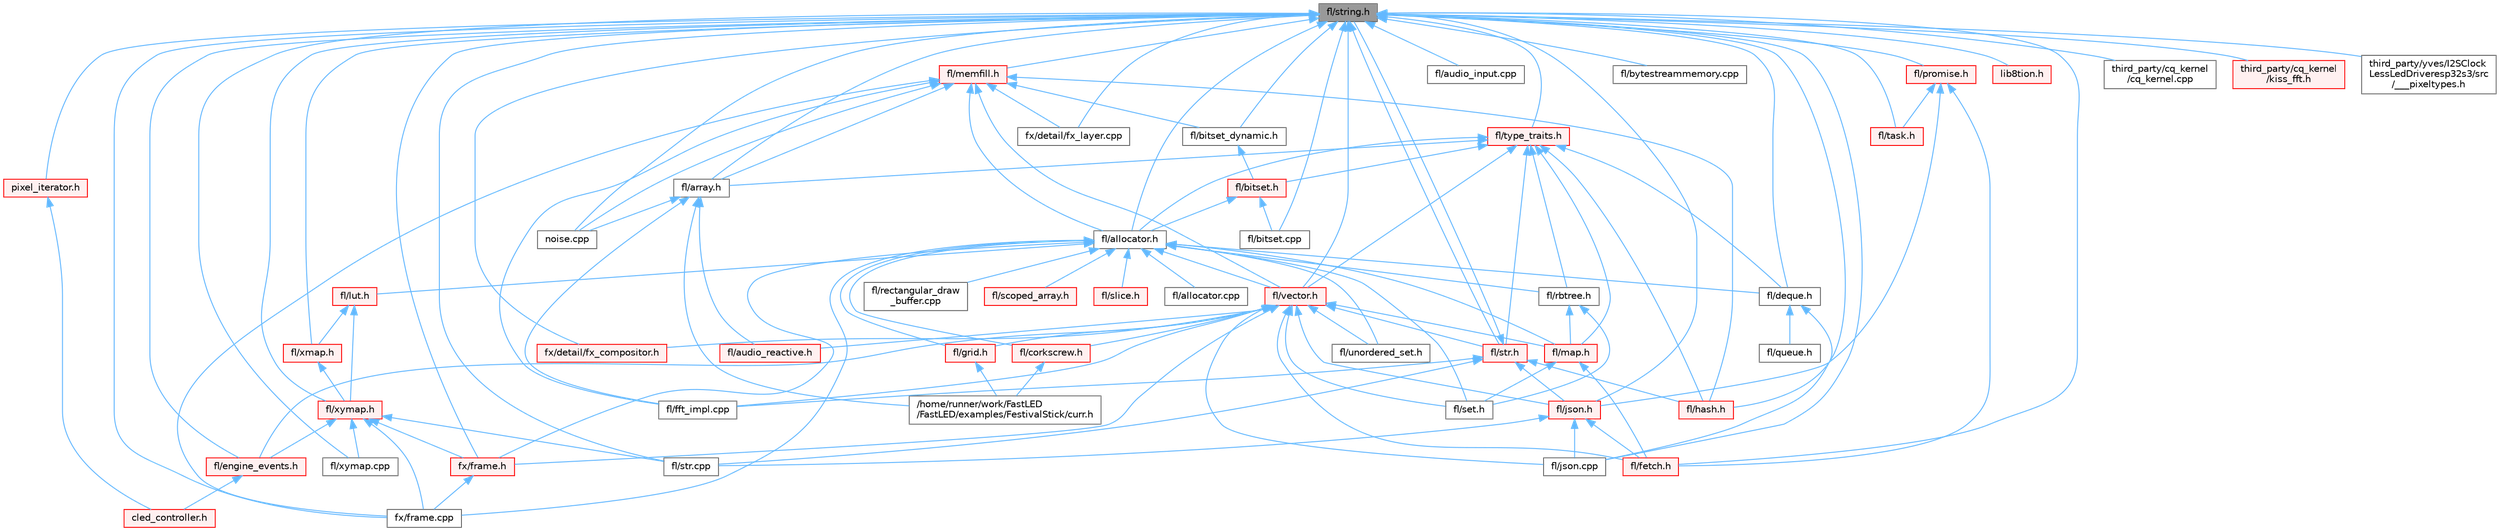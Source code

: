 digraph "fl/string.h"
{
 // INTERACTIVE_SVG=YES
 // LATEX_PDF_SIZE
  bgcolor="transparent";
  edge [fontname=Helvetica,fontsize=10,labelfontname=Helvetica,labelfontsize=10];
  node [fontname=Helvetica,fontsize=10,shape=box,height=0.2,width=0.4];
  Node1 [id="Node000001",label="fl/string.h",height=0.2,width=0.4,color="gray40", fillcolor="grey60", style="filled", fontcolor="black",tooltip=" "];
  Node1 -> Node2 [id="edge1_Node000001_Node000002",dir="back",color="steelblue1",style="solid",tooltip=" "];
  Node2 [id="Node000002",label="fl/allocator.h",height=0.2,width=0.4,color="grey40", fillcolor="white", style="filled",URL="$da/da9/allocator_8h.html",tooltip=" "];
  Node2 -> Node3 [id="edge2_Node000002_Node000003",dir="back",color="steelblue1",style="solid",tooltip=" "];
  Node3 [id="Node000003",label="fl/allocator.cpp",height=0.2,width=0.4,color="grey40", fillcolor="white", style="filled",URL="$d6/d89/allocator_8cpp.html",tooltip=" "];
  Node2 -> Node4 [id="edge3_Node000002_Node000004",dir="back",color="steelblue1",style="solid",tooltip=" "];
  Node4 [id="Node000004",label="fl/corkscrew.h",height=0.2,width=0.4,color="red", fillcolor="#FFF0F0", style="filled",URL="$d1/dd4/src_2fl_2corkscrew_8h.html",tooltip="Corkscrew LED strip projection and rendering."];
  Node4 -> Node6 [id="edge4_Node000004_Node000006",dir="back",color="steelblue1",style="solid",tooltip=" "];
  Node6 [id="Node000006",label="/home/runner/work/FastLED\l/FastLED/examples/FestivalStick/curr.h",height=0.2,width=0.4,color="grey40", fillcolor="white", style="filled",URL="$d4/d06/curr_8h.html",tooltip=" "];
  Node2 -> Node8 [id="edge5_Node000002_Node000008",dir="back",color="steelblue1",style="solid",tooltip=" "];
  Node8 [id="Node000008",label="fl/deque.h",height=0.2,width=0.4,color="grey40", fillcolor="white", style="filled",URL="$dc/d44/deque_8h.html",tooltip=" "];
  Node8 -> Node9 [id="edge6_Node000008_Node000009",dir="back",color="steelblue1",style="solid",tooltip=" "];
  Node9 [id="Node000009",label="fl/json.cpp",height=0.2,width=0.4,color="grey40", fillcolor="white", style="filled",URL="$dd/d55/json_8cpp.html",tooltip=" "];
  Node8 -> Node10 [id="edge7_Node000008_Node000010",dir="back",color="steelblue1",style="solid",tooltip=" "];
  Node10 [id="Node000010",label="fl/queue.h",height=0.2,width=0.4,color="grey40", fillcolor="white", style="filled",URL="$d8/d38/queue_8h.html",tooltip=" "];
  Node2 -> Node11 [id="edge8_Node000002_Node000011",dir="back",color="steelblue1",style="solid",tooltip=" "];
  Node11 [id="Node000011",label="fl/grid.h",height=0.2,width=0.4,color="red", fillcolor="#FFF0F0", style="filled",URL="$da/d15/grid_8h.html",tooltip=" "];
  Node11 -> Node6 [id="edge9_Node000011_Node000006",dir="back",color="steelblue1",style="solid",tooltip=" "];
  Node2 -> Node33 [id="edge10_Node000002_Node000033",dir="back",color="steelblue1",style="solid",tooltip=" "];
  Node33 [id="Node000033",label="fl/lut.h",height=0.2,width=0.4,color="red", fillcolor="#FFF0F0", style="filled",URL="$db/d54/lut_8h.html",tooltip=" "];
  Node33 -> Node211 [id="edge11_Node000033_Node000211",dir="back",color="steelblue1",style="solid",tooltip=" "];
  Node211 [id="Node000211",label="fl/xmap.h",height=0.2,width=0.4,color="red", fillcolor="#FFF0F0", style="filled",URL="$dd/dcc/xmap_8h.html",tooltip=" "];
  Node211 -> Node213 [id="edge12_Node000211_Node000213",dir="back",color="steelblue1",style="solid",tooltip=" "];
  Node213 [id="Node000213",label="fl/xymap.h",height=0.2,width=0.4,color="red", fillcolor="#FFF0F0", style="filled",URL="$da/d61/xymap_8h.html",tooltip=" "];
  Node213 -> Node178 [id="edge13_Node000213_Node000178",dir="back",color="steelblue1",style="solid",tooltip=" "];
  Node178 [id="Node000178",label="fl/engine_events.h",height=0.2,width=0.4,color="red", fillcolor="#FFF0F0", style="filled",URL="$db/dc0/engine__events_8h.html",tooltip=" "];
  Node178 -> Node45 [id="edge14_Node000178_Node000045",dir="back",color="steelblue1",style="solid",tooltip=" "];
  Node45 [id="Node000045",label="cled_controller.h",height=0.2,width=0.4,color="red", fillcolor="#FFF0F0", style="filled",URL="$db/d6d/cled__controller_8h.html",tooltip="base definitions used by led controllers for writing out led data"];
  Node213 -> Node226 [id="edge15_Node000213_Node000226",dir="back",color="steelblue1",style="solid",tooltip=" "];
  Node226 [id="Node000226",label="fl/str.cpp",height=0.2,width=0.4,color="grey40", fillcolor="white", style="filled",URL="$d1/d1f/str_8cpp.html",tooltip=" "];
  Node213 -> Node200 [id="edge16_Node000213_Node000200",dir="back",color="steelblue1",style="solid",tooltip=" "];
  Node200 [id="Node000200",label="fl/xymap.cpp",height=0.2,width=0.4,color="grey40", fillcolor="white", style="filled",URL="$d7/d09/xymap_8cpp.html",tooltip=" "];
  Node213 -> Node237 [id="edge17_Node000213_Node000237",dir="back",color="steelblue1",style="solid",tooltip=" "];
  Node237 [id="Node000237",label="fx/frame.cpp",height=0.2,width=0.4,color="grey40", fillcolor="white", style="filled",URL="$da/d14/frame_8cpp.html",tooltip=" "];
  Node213 -> Node238 [id="edge18_Node000213_Node000238",dir="back",color="steelblue1",style="solid",tooltip=" "];
  Node238 [id="Node000238",label="fx/frame.h",height=0.2,width=0.4,color="red", fillcolor="#FFF0F0", style="filled",URL="$df/d7d/frame_8h.html",tooltip=" "];
  Node238 -> Node237 [id="edge19_Node000238_Node000237",dir="back",color="steelblue1",style="solid",tooltip=" "];
  Node33 -> Node213 [id="edge20_Node000033_Node000213",dir="back",color="steelblue1",style="solid",tooltip=" "];
  Node2 -> Node245 [id="edge21_Node000002_Node000245",dir="back",color="steelblue1",style="solid",tooltip=" "];
  Node245 [id="Node000245",label="fl/map.h",height=0.2,width=0.4,color="red", fillcolor="#FFF0F0", style="filled",URL="$dc/db7/map_8h.html",tooltip=" "];
  Node245 -> Node246 [id="edge22_Node000245_Node000246",dir="back",color="steelblue1",style="solid",tooltip=" "];
  Node246 [id="Node000246",label="fl/fetch.h",height=0.2,width=0.4,color="red", fillcolor="#FFF0F0", style="filled",URL="$d6/d6a/fetch_8h.html",tooltip="Unified HTTP fetch API for FastLED (cross-platform)"];
  Node245 -> Node249 [id="edge23_Node000245_Node000249",dir="back",color="steelblue1",style="solid",tooltip=" "];
  Node249 [id="Node000249",label="fl/set.h",height=0.2,width=0.4,color="grey40", fillcolor="white", style="filled",URL="$d4/d13/set_8h.html",tooltip=" "];
  Node2 -> Node250 [id="edge24_Node000002_Node000250",dir="back",color="steelblue1",style="solid",tooltip=" "];
  Node250 [id="Node000250",label="fl/rbtree.h",height=0.2,width=0.4,color="grey40", fillcolor="white", style="filled",URL="$d5/ddf/rbtree_8h.html",tooltip=" "];
  Node250 -> Node245 [id="edge25_Node000250_Node000245",dir="back",color="steelblue1",style="solid",tooltip=" "];
  Node250 -> Node249 [id="edge26_Node000250_Node000249",dir="back",color="steelblue1",style="solid",tooltip=" "];
  Node2 -> Node248 [id="edge27_Node000002_Node000248",dir="back",color="steelblue1",style="solid",tooltip=" "];
  Node248 [id="Node000248",label="fl/rectangular_draw\l_buffer.cpp",height=0.2,width=0.4,color="grey40", fillcolor="white", style="filled",URL="$d3/d8d/rectangular__draw__buffer_8cpp.html",tooltip=" "];
  Node2 -> Node251 [id="edge28_Node000002_Node000251",dir="back",color="steelblue1",style="solid",tooltip=" "];
  Node251 [id="Node000251",label="fl/scoped_array.h",height=0.2,width=0.4,color="red", fillcolor="#FFF0F0", style="filled",URL="$dc/d00/scoped__array_8h.html",tooltip=" "];
  Node2 -> Node249 [id="edge29_Node000002_Node000249",dir="back",color="steelblue1",style="solid",tooltip=" "];
  Node2 -> Node311 [id="edge30_Node000002_Node000311",dir="back",color="steelblue1",style="solid",tooltip=" "];
  Node311 [id="Node000311",label="fl/slice.h",height=0.2,width=0.4,color="red", fillcolor="#FFF0F0", style="filled",URL="$d0/d48/slice_8h.html",tooltip=" "];
  Node2 -> Node281 [id="edge31_Node000002_Node000281",dir="back",color="steelblue1",style="solid",tooltip=" "];
  Node281 [id="Node000281",label="fl/unordered_set.h",height=0.2,width=0.4,color="grey40", fillcolor="white", style="filled",URL="$df/d26/unordered__set_8h.html",tooltip=" "];
  Node2 -> Node305 [id="edge32_Node000002_Node000305",dir="back",color="steelblue1",style="solid",tooltip=" "];
  Node305 [id="Node000305",label="fl/vector.h",height=0.2,width=0.4,color="red", fillcolor="#FFF0F0", style="filled",URL="$d6/d68/vector_8h.html",tooltip=" "];
  Node305 -> Node217 [id="edge33_Node000305_Node000217",dir="back",color="steelblue1",style="solid",tooltip=" "];
  Node217 [id="Node000217",label="fl/audio_reactive.h",height=0.2,width=0.4,color="red", fillcolor="#FFF0F0", style="filled",URL="$d1/d9a/audio__reactive_8h.html",tooltip=" "];
  Node305 -> Node4 [id="edge34_Node000305_Node000004",dir="back",color="steelblue1",style="solid",tooltip=" "];
  Node305 -> Node178 [id="edge35_Node000305_Node000178",dir="back",color="steelblue1",style="solid",tooltip=" "];
  Node305 -> Node246 [id="edge36_Node000305_Node000246",dir="back",color="steelblue1",style="solid",tooltip=" "];
  Node305 -> Node145 [id="edge37_Node000305_Node000145",dir="back",color="steelblue1",style="solid",tooltip=" "];
  Node145 [id="Node000145",label="fl/fft_impl.cpp",height=0.2,width=0.4,color="grey40", fillcolor="white", style="filled",URL="$d1/dff/fft__impl_8cpp.html",tooltip=" "];
  Node305 -> Node11 [id="edge38_Node000305_Node000011",dir="back",color="steelblue1",style="solid",tooltip=" "];
  Node305 -> Node9 [id="edge39_Node000305_Node000009",dir="back",color="steelblue1",style="solid",tooltip=" "];
  Node305 -> Node270 [id="edge40_Node000305_Node000270",dir="back",color="steelblue1",style="solid",tooltip=" "];
  Node270 [id="Node000270",label="fl/json.h",height=0.2,width=0.4,color="red", fillcolor="#FFF0F0", style="filled",URL="$d7/d91/fl_2json_8h.html",tooltip="FastLED's Elegant JSON Library: fl::Json"];
  Node270 -> Node246 [id="edge41_Node000270_Node000246",dir="back",color="steelblue1",style="solid",tooltip=" "];
  Node270 -> Node9 [id="edge42_Node000270_Node000009",dir="back",color="steelblue1",style="solid",tooltip=" "];
  Node270 -> Node226 [id="edge43_Node000270_Node000226",dir="back",color="steelblue1",style="solid",tooltip=" "];
  Node305 -> Node245 [id="edge44_Node000305_Node000245",dir="back",color="steelblue1",style="solid",tooltip=" "];
  Node305 -> Node249 [id="edge45_Node000305_Node000249",dir="back",color="steelblue1",style="solid",tooltip=" "];
  Node305 -> Node273 [id="edge46_Node000305_Node000273",dir="back",color="steelblue1",style="solid",tooltip=" "];
  Node273 [id="Node000273",label="fl/str.h",height=0.2,width=0.4,color="red", fillcolor="#FFF0F0", style="filled",URL="$d1/d93/str_8h.html",tooltip=" "];
  Node273 -> Node145 [id="edge47_Node000273_Node000145",dir="back",color="steelblue1",style="solid",tooltip=" "];
  Node273 -> Node274 [id="edge48_Node000273_Node000274",dir="back",color="steelblue1",style="solid",tooltip=" "];
  Node274 [id="Node000274",label="fl/hash.h",height=0.2,width=0.4,color="red", fillcolor="#FFF0F0", style="filled",URL="$db/dfb/hash_8h.html",tooltip=" "];
  Node273 -> Node270 [id="edge49_Node000273_Node000270",dir="back",color="steelblue1",style="solid",tooltip=" "];
  Node273 -> Node226 [id="edge50_Node000273_Node000226",dir="back",color="steelblue1",style="solid",tooltip=" "];
  Node273 -> Node1 [id="edge51_Node000273_Node000001",dir="back",color="steelblue1",style="solid",tooltip=" "];
  Node305 -> Node281 [id="edge52_Node000305_Node000281",dir="back",color="steelblue1",style="solid",tooltip=" "];
  Node305 -> Node240 [id="edge53_Node000305_Node000240",dir="back",color="steelblue1",style="solid",tooltip=" "];
  Node240 [id="Node000240",label="fx/detail/fx_compositor.h",height=0.2,width=0.4,color="red", fillcolor="#FFF0F0", style="filled",URL="$d5/d6b/fx__compositor_8h.html",tooltip=" "];
  Node305 -> Node238 [id="edge54_Node000305_Node000238",dir="back",color="steelblue1",style="solid",tooltip=" "];
  Node2 -> Node237 [id="edge55_Node000002_Node000237",dir="back",color="steelblue1",style="solid",tooltip=" "];
  Node2 -> Node238 [id="edge56_Node000002_Node000238",dir="back",color="steelblue1",style="solid",tooltip=" "];
  Node1 -> Node313 [id="edge57_Node000001_Node000313",dir="back",color="steelblue1",style="solid",tooltip=" "];
  Node313 [id="Node000313",label="fl/array.h",height=0.2,width=0.4,color="grey40", fillcolor="white", style="filled",URL="$db/d63/array_8h.html",tooltip=" "];
  Node313 -> Node6 [id="edge58_Node000313_Node000006",dir="back",color="steelblue1",style="solid",tooltip=" "];
  Node313 -> Node217 [id="edge59_Node000313_Node000217",dir="back",color="steelblue1",style="solid",tooltip=" "];
  Node313 -> Node145 [id="edge60_Node000313_Node000145",dir="back",color="steelblue1",style="solid",tooltip=" "];
  Node313 -> Node170 [id="edge61_Node000313_Node000170",dir="back",color="steelblue1",style="solid",tooltip=" "];
  Node170 [id="Node000170",label="noise.cpp",height=0.2,width=0.4,color="grey40", fillcolor="white", style="filled",URL="$d6/de8/noise_8cpp.html",tooltip="Functions to generate and fill arrays with noise."];
  Node1 -> Node264 [id="edge62_Node000001_Node000264",dir="back",color="steelblue1",style="solid",tooltip=" "];
  Node264 [id="Node000264",label="fl/audio_input.cpp",height=0.2,width=0.4,color="grey40", fillcolor="white", style="filled",URL="$d7/da3/audio__input_8cpp.html",tooltip=" "];
  Node1 -> Node314 [id="edge63_Node000001_Node000314",dir="back",color="steelblue1",style="solid",tooltip=" "];
  Node314 [id="Node000314",label="fl/bitset.cpp",height=0.2,width=0.4,color="grey40", fillcolor="white", style="filled",URL="$dc/d7b/bitset_8cpp.html",tooltip=" "];
  Node1 -> Node315 [id="edge64_Node000001_Node000315",dir="back",color="steelblue1",style="solid",tooltip=" "];
  Node315 [id="Node000315",label="fl/bitset_dynamic.h",height=0.2,width=0.4,color="grey40", fillcolor="white", style="filled",URL="$de/d7a/bitset__dynamic_8h.html",tooltip=" "];
  Node315 -> Node316 [id="edge65_Node000315_Node000316",dir="back",color="steelblue1",style="solid",tooltip=" "];
  Node316 [id="Node000316",label="fl/bitset.h",height=0.2,width=0.4,color="red", fillcolor="#FFF0F0", style="filled",URL="$d1/d69/bitset_8h.html",tooltip=" "];
  Node316 -> Node2 [id="edge66_Node000316_Node000002",dir="back",color="steelblue1",style="solid",tooltip=" "];
  Node316 -> Node314 [id="edge67_Node000316_Node000314",dir="back",color="steelblue1",style="solid",tooltip=" "];
  Node1 -> Node254 [id="edge68_Node000001_Node000254",dir="back",color="steelblue1",style="solid",tooltip=" "];
  Node254 [id="Node000254",label="fl/bytestreammemory.cpp",height=0.2,width=0.4,color="grey40", fillcolor="white", style="filled",URL="$de/d95/bytestreammemory_8cpp.html",tooltip=" "];
  Node1 -> Node8 [id="edge69_Node000001_Node000008",dir="back",color="steelblue1",style="solid",tooltip=" "];
  Node1 -> Node178 [id="edge70_Node000001_Node000178",dir="back",color="steelblue1",style="solid",tooltip=" "];
  Node1 -> Node246 [id="edge71_Node000001_Node000246",dir="back",color="steelblue1",style="solid",tooltip=" "];
  Node1 -> Node274 [id="edge72_Node000001_Node000274",dir="back",color="steelblue1",style="solid",tooltip=" "];
  Node1 -> Node9 [id="edge73_Node000001_Node000009",dir="back",color="steelblue1",style="solid",tooltip=" "];
  Node1 -> Node270 [id="edge74_Node000001_Node000270",dir="back",color="steelblue1",style="solid",tooltip=" "];
  Node1 -> Node317 [id="edge75_Node000001_Node000317",dir="back",color="steelblue1",style="solid",tooltip=" "];
  Node317 [id="Node000317",label="fl/memfill.h",height=0.2,width=0.4,color="red", fillcolor="#FFF0F0", style="filled",URL="$d0/dda/memfill_8h.html",tooltip=" "];
  Node317 -> Node2 [id="edge76_Node000317_Node000002",dir="back",color="steelblue1",style="solid",tooltip=" "];
  Node317 -> Node313 [id="edge77_Node000317_Node000313",dir="back",color="steelblue1",style="solid",tooltip=" "];
  Node317 -> Node315 [id="edge78_Node000317_Node000315",dir="back",color="steelblue1",style="solid",tooltip=" "];
  Node317 -> Node145 [id="edge79_Node000317_Node000145",dir="back",color="steelblue1",style="solid",tooltip=" "];
  Node317 -> Node274 [id="edge80_Node000317_Node000274",dir="back",color="steelblue1",style="solid",tooltip=" "];
  Node317 -> Node305 [id="edge81_Node000317_Node000305",dir="back",color="steelblue1",style="solid",tooltip=" "];
  Node317 -> Node241 [id="edge82_Node000317_Node000241",dir="back",color="steelblue1",style="solid",tooltip=" "];
  Node241 [id="Node000241",label="fx/detail/fx_layer.cpp",height=0.2,width=0.4,color="grey40", fillcolor="white", style="filled",URL="$dc/dcf/fx__layer_8cpp.html",tooltip=" "];
  Node317 -> Node237 [id="edge83_Node000317_Node000237",dir="back",color="steelblue1",style="solid",tooltip=" "];
  Node317 -> Node170 [id="edge84_Node000317_Node000170",dir="back",color="steelblue1",style="solid",tooltip=" "];
  Node1 -> Node269 [id="edge85_Node000001_Node000269",dir="back",color="steelblue1",style="solid",tooltip=" "];
  Node269 [id="Node000269",label="fl/promise.h",height=0.2,width=0.4,color="red", fillcolor="#FFF0F0", style="filled",URL="$d6/d17/promise_8h.html",tooltip="Promise-based fluent API for FastLED - standalone async primitives."];
  Node269 -> Node246 [id="edge86_Node000269_Node000246",dir="back",color="steelblue1",style="solid",tooltip=" "];
  Node269 -> Node270 [id="edge87_Node000269_Node000270",dir="back",color="steelblue1",style="solid",tooltip=" "];
  Node269 -> Node272 [id="edge88_Node000269_Node000272",dir="back",color="steelblue1",style="solid",tooltip=" "];
  Node272 [id="Node000272",label="fl/task.h",height=0.2,width=0.4,color="red", fillcolor="#FFF0F0", style="filled",URL="$db/da4/task_8h.html",tooltip=" "];
  Node1 -> Node226 [id="edge89_Node000001_Node000226",dir="back",color="steelblue1",style="solid",tooltip=" "];
  Node1 -> Node273 [id="edge90_Node000001_Node000273",dir="back",color="steelblue1",style="solid",tooltip=" "];
  Node1 -> Node272 [id="edge91_Node000001_Node000272",dir="back",color="steelblue1",style="solid",tooltip=" "];
  Node1 -> Node321 [id="edge92_Node000001_Node000321",dir="back",color="steelblue1",style="solid",tooltip=" "];
  Node321 [id="Node000321",label="fl/type_traits.h",height=0.2,width=0.4,color="red", fillcolor="#FFF0F0", style="filled",URL="$df/d63/type__traits_8h.html",tooltip=" "];
  Node321 -> Node2 [id="edge93_Node000321_Node000002",dir="back",color="steelblue1",style="solid",tooltip=" "];
  Node321 -> Node313 [id="edge94_Node000321_Node000313",dir="back",color="steelblue1",style="solid",tooltip=" "];
  Node321 -> Node316 [id="edge95_Node000321_Node000316",dir="back",color="steelblue1",style="solid",tooltip=" "];
  Node321 -> Node8 [id="edge96_Node000321_Node000008",dir="back",color="steelblue1",style="solid",tooltip=" "];
  Node321 -> Node274 [id="edge97_Node000321_Node000274",dir="back",color="steelblue1",style="solid",tooltip=" "];
  Node321 -> Node245 [id="edge98_Node000321_Node000245",dir="back",color="steelblue1",style="solid",tooltip=" "];
  Node321 -> Node250 [id="edge99_Node000321_Node000250",dir="back",color="steelblue1",style="solid",tooltip=" "];
  Node321 -> Node273 [id="edge100_Node000321_Node000273",dir="back",color="steelblue1",style="solid",tooltip=" "];
  Node321 -> Node305 [id="edge101_Node000321_Node000305",dir="back",color="steelblue1",style="solid",tooltip=" "];
  Node1 -> Node305 [id="edge102_Node000001_Node000305",dir="back",color="steelblue1",style="solid",tooltip=" "];
  Node1 -> Node211 [id="edge103_Node000001_Node000211",dir="back",color="steelblue1",style="solid",tooltip=" "];
  Node1 -> Node200 [id="edge104_Node000001_Node000200",dir="back",color="steelblue1",style="solid",tooltip=" "];
  Node1 -> Node213 [id="edge105_Node000001_Node000213",dir="back",color="steelblue1",style="solid",tooltip=" "];
  Node1 -> Node240 [id="edge106_Node000001_Node000240",dir="back",color="steelblue1",style="solid",tooltip=" "];
  Node1 -> Node241 [id="edge107_Node000001_Node000241",dir="back",color="steelblue1",style="solid",tooltip=" "];
  Node1 -> Node237 [id="edge108_Node000001_Node000237",dir="back",color="steelblue1",style="solid",tooltip=" "];
  Node1 -> Node238 [id="edge109_Node000001_Node000238",dir="back",color="steelblue1",style="solid",tooltip=" "];
  Node1 -> Node164 [id="edge110_Node000001_Node000164",dir="back",color="steelblue1",style="solid",tooltip=" "];
  Node164 [id="Node000164",label="lib8tion.h",height=0.2,width=0.4,color="red", fillcolor="#FFF0F0", style="filled",URL="$df/da5/lib8tion_8h.html",tooltip="Fast, efficient 8-bit math functions specifically designed for high-performance LED programming."];
  Node1 -> Node170 [id="edge111_Node000001_Node000170",dir="back",color="steelblue1",style="solid",tooltip=" "];
  Node1 -> Node338 [id="edge112_Node000001_Node000338",dir="back",color="steelblue1",style="solid",tooltip=" "];
  Node338 [id="Node000338",label="pixel_iterator.h",height=0.2,width=0.4,color="red", fillcolor="#FFF0F0", style="filled",URL="$d8/d6c/pixel__iterator_8h.html",tooltip="Non-templated low level pixel data writing class."];
  Node338 -> Node45 [id="edge113_Node000338_Node000045",dir="back",color="steelblue1",style="solid",tooltip=" "];
  Node1 -> Node353 [id="edge114_Node000001_Node000353",dir="back",color="steelblue1",style="solid",tooltip=" "];
  Node353 [id="Node000353",label="third_party/cq_kernel\l/cq_kernel.cpp",height=0.2,width=0.4,color="grey40", fillcolor="white", style="filled",URL="$d2/d90/cq__kernel_8cpp.html",tooltip=" "];
  Node1 -> Node355 [id="edge115_Node000001_Node000355",dir="back",color="steelblue1",style="solid",tooltip=" "];
  Node355 [id="Node000355",label="third_party/cq_kernel\l/kiss_fft.h",height=0.2,width=0.4,color="red", fillcolor="#FFF0F0", style="filled",URL="$d0/dc9/kiss__fft_8h.html",tooltip=" "];
  Node1 -> Node368 [id="edge116_Node000001_Node000368",dir="back",color="steelblue1",style="solid",tooltip=" "];
  Node368 [id="Node000368",label="third_party/yves/I2SClock\lLessLedDriveresp32s3/src\l/___pixeltypes.h",height=0.2,width=0.4,color="grey40", fillcolor="white", style="filled",URL="$d1/d74/______pixeltypes_8h.html",tooltip=" "];
}
